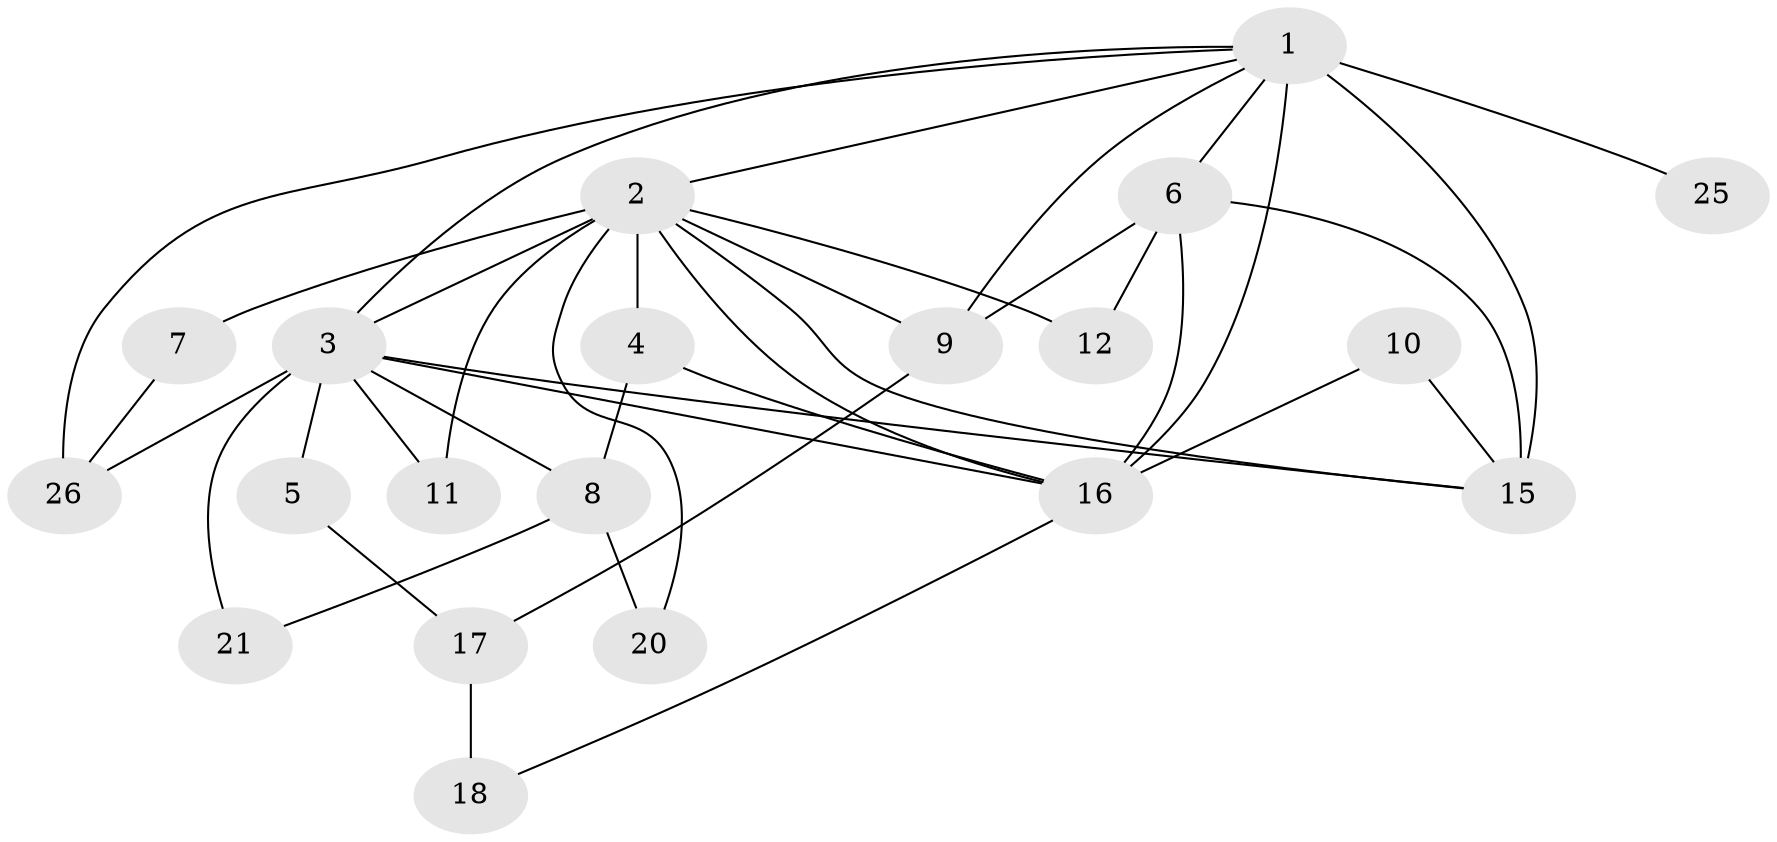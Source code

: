 // original degree distribution, {1: 0.21839080459770116, 4: 0.09195402298850575, 7: 0.011494252873563218, 2: 0.26436781609195403, 3: 0.22988505747126436, 5: 0.06896551724137931, 0: 0.06896551724137931, 6: 0.04597701149425287}
// Generated by graph-tools (version 1.1) at 2025/48/03/04/25 22:48:16]
// undirected, 20 vertices, 39 edges
graph export_dot {
  node [color=gray90,style=filled];
  1;
  2;
  3;
  4;
  5;
  6;
  7;
  8;
  9;
  10;
  11;
  12;
  15;
  16;
  17;
  18;
  20;
  21;
  25;
  26;
  1 -- 2 [weight=1.0];
  1 -- 3 [weight=1.0];
  1 -- 6 [weight=1.0];
  1 -- 9 [weight=1.0];
  1 -- 15 [weight=2.0];
  1 -- 16 [weight=4.0];
  1 -- 25 [weight=1.0];
  1 -- 26 [weight=1.0];
  2 -- 3 [weight=1.0];
  2 -- 4 [weight=3.0];
  2 -- 7 [weight=1.0];
  2 -- 9 [weight=1.0];
  2 -- 11 [weight=1.0];
  2 -- 12 [weight=1.0];
  2 -- 15 [weight=1.0];
  2 -- 16 [weight=1.0];
  2 -- 20 [weight=1.0];
  3 -- 5 [weight=1.0];
  3 -- 8 [weight=2.0];
  3 -- 11 [weight=1.0];
  3 -- 15 [weight=1.0];
  3 -- 16 [weight=3.0];
  3 -- 21 [weight=1.0];
  3 -- 26 [weight=1.0];
  4 -- 8 [weight=1.0];
  4 -- 16 [weight=1.0];
  5 -- 17 [weight=2.0];
  6 -- 9 [weight=1.0];
  6 -- 12 [weight=1.0];
  6 -- 15 [weight=2.0];
  6 -- 16 [weight=1.0];
  7 -- 26 [weight=2.0];
  8 -- 20 [weight=1.0];
  8 -- 21 [weight=1.0];
  9 -- 17 [weight=1.0];
  10 -- 15 [weight=1.0];
  10 -- 16 [weight=1.0];
  16 -- 18 [weight=1.0];
  17 -- 18 [weight=2.0];
}
